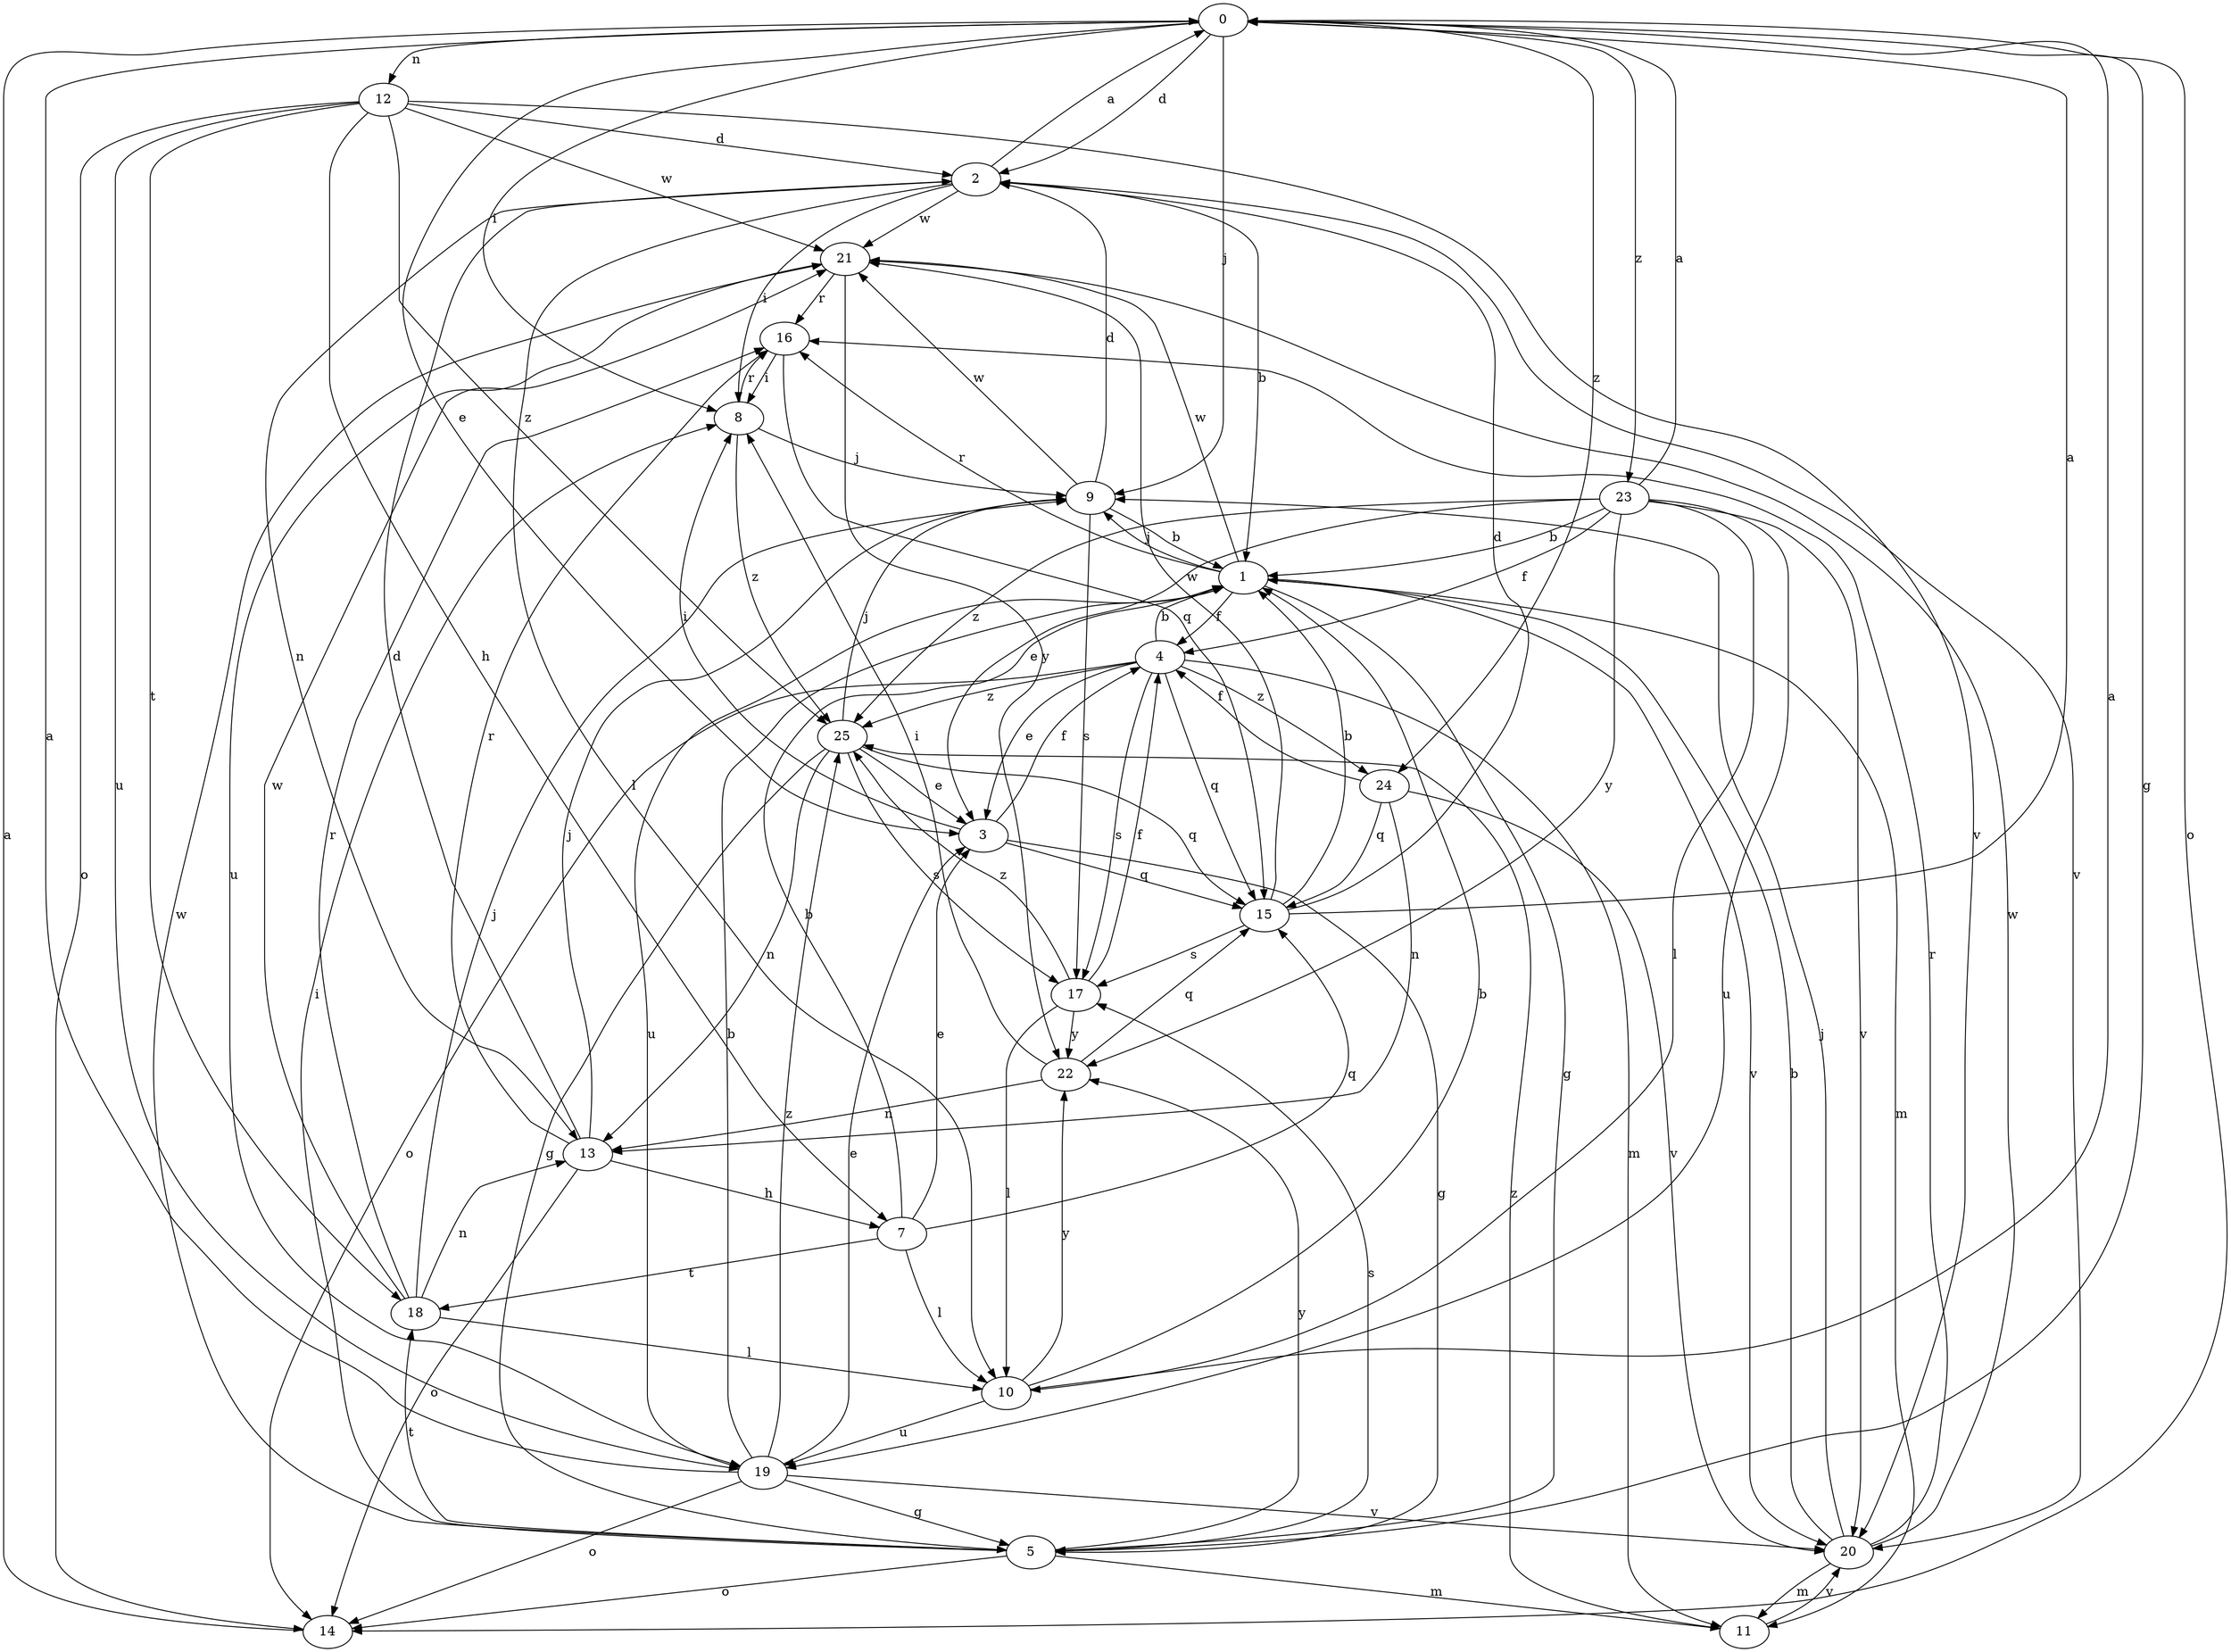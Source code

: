 strict digraph  {
0;
1;
2;
3;
4;
5;
7;
8;
9;
10;
11;
12;
13;
14;
15;
16;
17;
18;
19;
20;
21;
22;
23;
24;
25;
0 -> 2  [label=d];
0 -> 3  [label=e];
0 -> 5  [label=g];
0 -> 8  [label=i];
0 -> 9  [label=j];
0 -> 12  [label=n];
0 -> 14  [label=o];
0 -> 23  [label=z];
0 -> 24  [label=z];
1 -> 4  [label=f];
1 -> 5  [label=g];
1 -> 9  [label=j];
1 -> 11  [label=m];
1 -> 16  [label=r];
1 -> 19  [label=u];
1 -> 20  [label=v];
1 -> 21  [label=w];
2 -> 0  [label=a];
2 -> 1  [label=b];
2 -> 8  [label=i];
2 -> 10  [label=l];
2 -> 13  [label=n];
2 -> 20  [label=v];
2 -> 21  [label=w];
3 -> 4  [label=f];
3 -> 5  [label=g];
3 -> 8  [label=i];
3 -> 15  [label=q];
4 -> 1  [label=b];
4 -> 3  [label=e];
4 -> 11  [label=m];
4 -> 14  [label=o];
4 -> 15  [label=q];
4 -> 17  [label=s];
4 -> 24  [label=z];
4 -> 25  [label=z];
5 -> 8  [label=i];
5 -> 11  [label=m];
5 -> 14  [label=o];
5 -> 17  [label=s];
5 -> 18  [label=t];
5 -> 21  [label=w];
5 -> 22  [label=y];
7 -> 1  [label=b];
7 -> 3  [label=e];
7 -> 10  [label=l];
7 -> 15  [label=q];
7 -> 18  [label=t];
8 -> 9  [label=j];
8 -> 16  [label=r];
8 -> 25  [label=z];
9 -> 1  [label=b];
9 -> 2  [label=d];
9 -> 17  [label=s];
9 -> 21  [label=w];
10 -> 0  [label=a];
10 -> 1  [label=b];
10 -> 19  [label=u];
10 -> 22  [label=y];
11 -> 20  [label=v];
11 -> 25  [label=z];
12 -> 2  [label=d];
12 -> 7  [label=h];
12 -> 14  [label=o];
12 -> 18  [label=t];
12 -> 19  [label=u];
12 -> 20  [label=v];
12 -> 21  [label=w];
12 -> 25  [label=z];
13 -> 2  [label=d];
13 -> 7  [label=h];
13 -> 9  [label=j];
13 -> 14  [label=o];
13 -> 16  [label=r];
14 -> 0  [label=a];
15 -> 0  [label=a];
15 -> 1  [label=b];
15 -> 2  [label=d];
15 -> 17  [label=s];
15 -> 21  [label=w];
16 -> 8  [label=i];
16 -> 15  [label=q];
17 -> 4  [label=f];
17 -> 10  [label=l];
17 -> 22  [label=y];
17 -> 25  [label=z];
18 -> 9  [label=j];
18 -> 10  [label=l];
18 -> 13  [label=n];
18 -> 16  [label=r];
18 -> 21  [label=w];
19 -> 0  [label=a];
19 -> 1  [label=b];
19 -> 3  [label=e];
19 -> 5  [label=g];
19 -> 14  [label=o];
19 -> 20  [label=v];
19 -> 25  [label=z];
20 -> 1  [label=b];
20 -> 9  [label=j];
20 -> 11  [label=m];
20 -> 16  [label=r];
20 -> 21  [label=w];
21 -> 16  [label=r];
21 -> 19  [label=u];
21 -> 22  [label=y];
22 -> 8  [label=i];
22 -> 13  [label=n];
22 -> 15  [label=q];
23 -> 0  [label=a];
23 -> 1  [label=b];
23 -> 3  [label=e];
23 -> 4  [label=f];
23 -> 10  [label=l];
23 -> 19  [label=u];
23 -> 20  [label=v];
23 -> 22  [label=y];
23 -> 25  [label=z];
24 -> 4  [label=f];
24 -> 13  [label=n];
24 -> 15  [label=q];
24 -> 20  [label=v];
25 -> 3  [label=e];
25 -> 5  [label=g];
25 -> 9  [label=j];
25 -> 13  [label=n];
25 -> 15  [label=q];
25 -> 17  [label=s];
}

